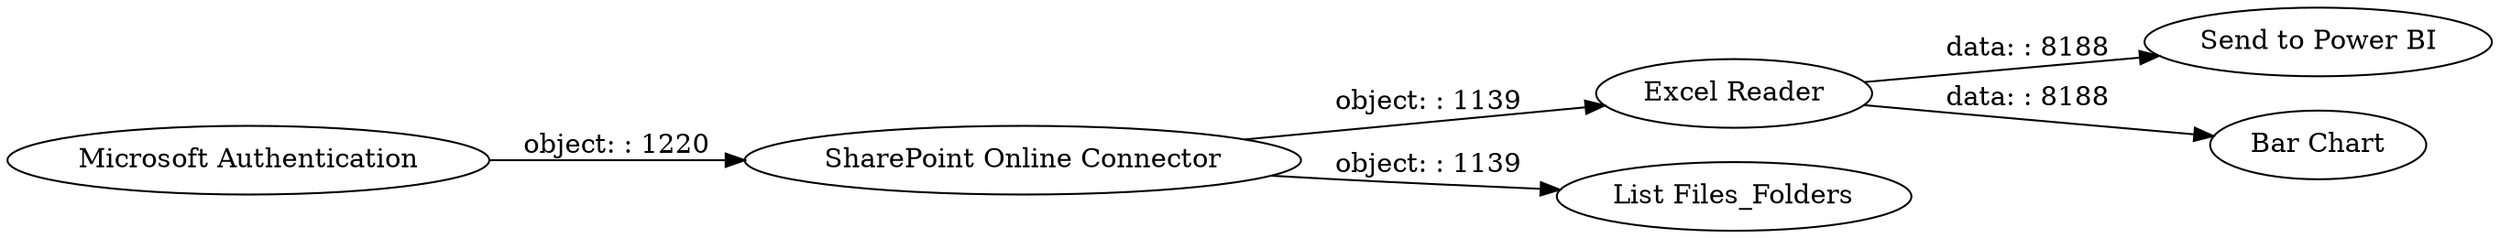 digraph {
	"-3881399919756339620_3" [label="Excel Reader"]
	"-3881399919756339620_6" [label="Send to Power BI"]
	"-3881399919756339620_4" [label="List Files_Folders"]
	"-3881399919756339620_1" [label="SharePoint Online Connector"]
	"-3881399919756339620_2" [label="Microsoft Authentication"]
	"-3881399919756339620_5" [label="Bar Chart"]
	"-3881399919756339620_3" -> "-3881399919756339620_5" [label="data: : 8188"]
	"-3881399919756339620_1" -> "-3881399919756339620_3" [label="object: : 1139"]
	"-3881399919756339620_1" -> "-3881399919756339620_4" [label="object: : 1139"]
	"-3881399919756339620_3" -> "-3881399919756339620_6" [label="data: : 8188"]
	"-3881399919756339620_2" -> "-3881399919756339620_1" [label="object: : 1220"]
	rankdir=LR
}
